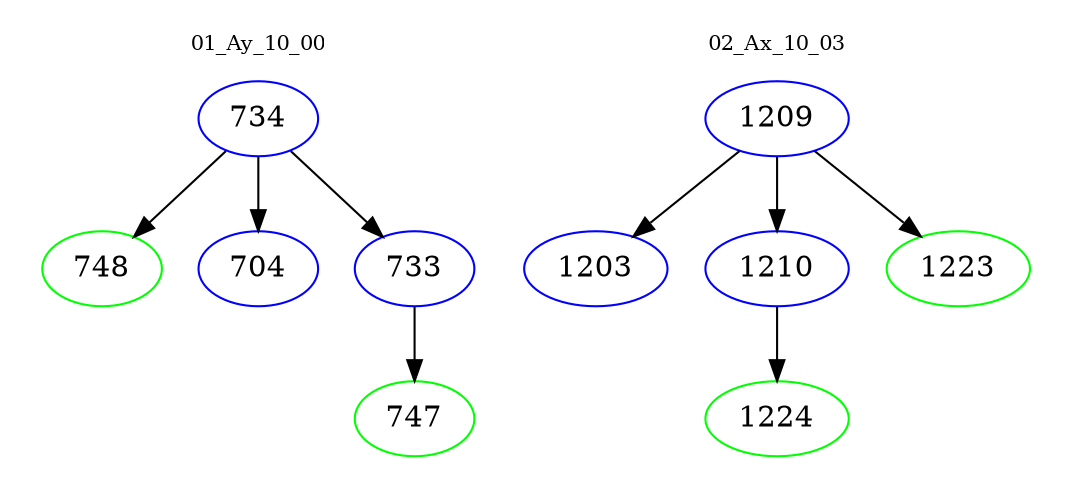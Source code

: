 digraph{
subgraph cluster_0 {
color = white
label = "01_Ay_10_00";
fontsize=10;
T0_734 [label="734", color="blue"]
T0_734 -> T0_748 [color="black"]
T0_748 [label="748", color="green"]
T0_734 -> T0_704 [color="black"]
T0_704 [label="704", color="blue"]
T0_734 -> T0_733 [color="black"]
T0_733 [label="733", color="blue"]
T0_733 -> T0_747 [color="black"]
T0_747 [label="747", color="green"]
}
subgraph cluster_1 {
color = white
label = "02_Ax_10_03";
fontsize=10;
T1_1209 [label="1209", color="blue"]
T1_1209 -> T1_1203 [color="black"]
T1_1203 [label="1203", color="blue"]
T1_1209 -> T1_1210 [color="black"]
T1_1210 [label="1210", color="blue"]
T1_1210 -> T1_1224 [color="black"]
T1_1224 [label="1224", color="green"]
T1_1209 -> T1_1223 [color="black"]
T1_1223 [label="1223", color="green"]
}
}
